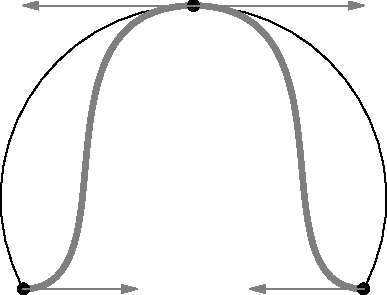 size(0,0);

pair A=0, B=(3cm,5cm), C=(6cm,0);

pair ctrl_rgt_A, ctrl_lft_B, ctrl_rgt_B, ctrl_lft_C;
ctrl_rgt_A=A+2cm*E;
ctrl_lft_B=B+3cm*W;
ctrl_rgt_B=B+3cm*E;
ctrl_lft_C=C+2cm*W;

draw(A..B..C);
draw(A.. controls ctrl_rgt_A and ctrl_lft_B ..B.. controls ctrl_rgt_B and ctrl_lft_C ..C,1mm+grey);
dot(A--B--C,linewidth(6bp));
draw((A--ctrl_rgt_A),Arrow, p=grey);
draw((B--ctrl_rgt_B),Arrow, p=grey);
draw((B--ctrl_lft_B),Arrow, p=grey);
draw((C--ctrl_lft_C),Arrow, p=grey);
